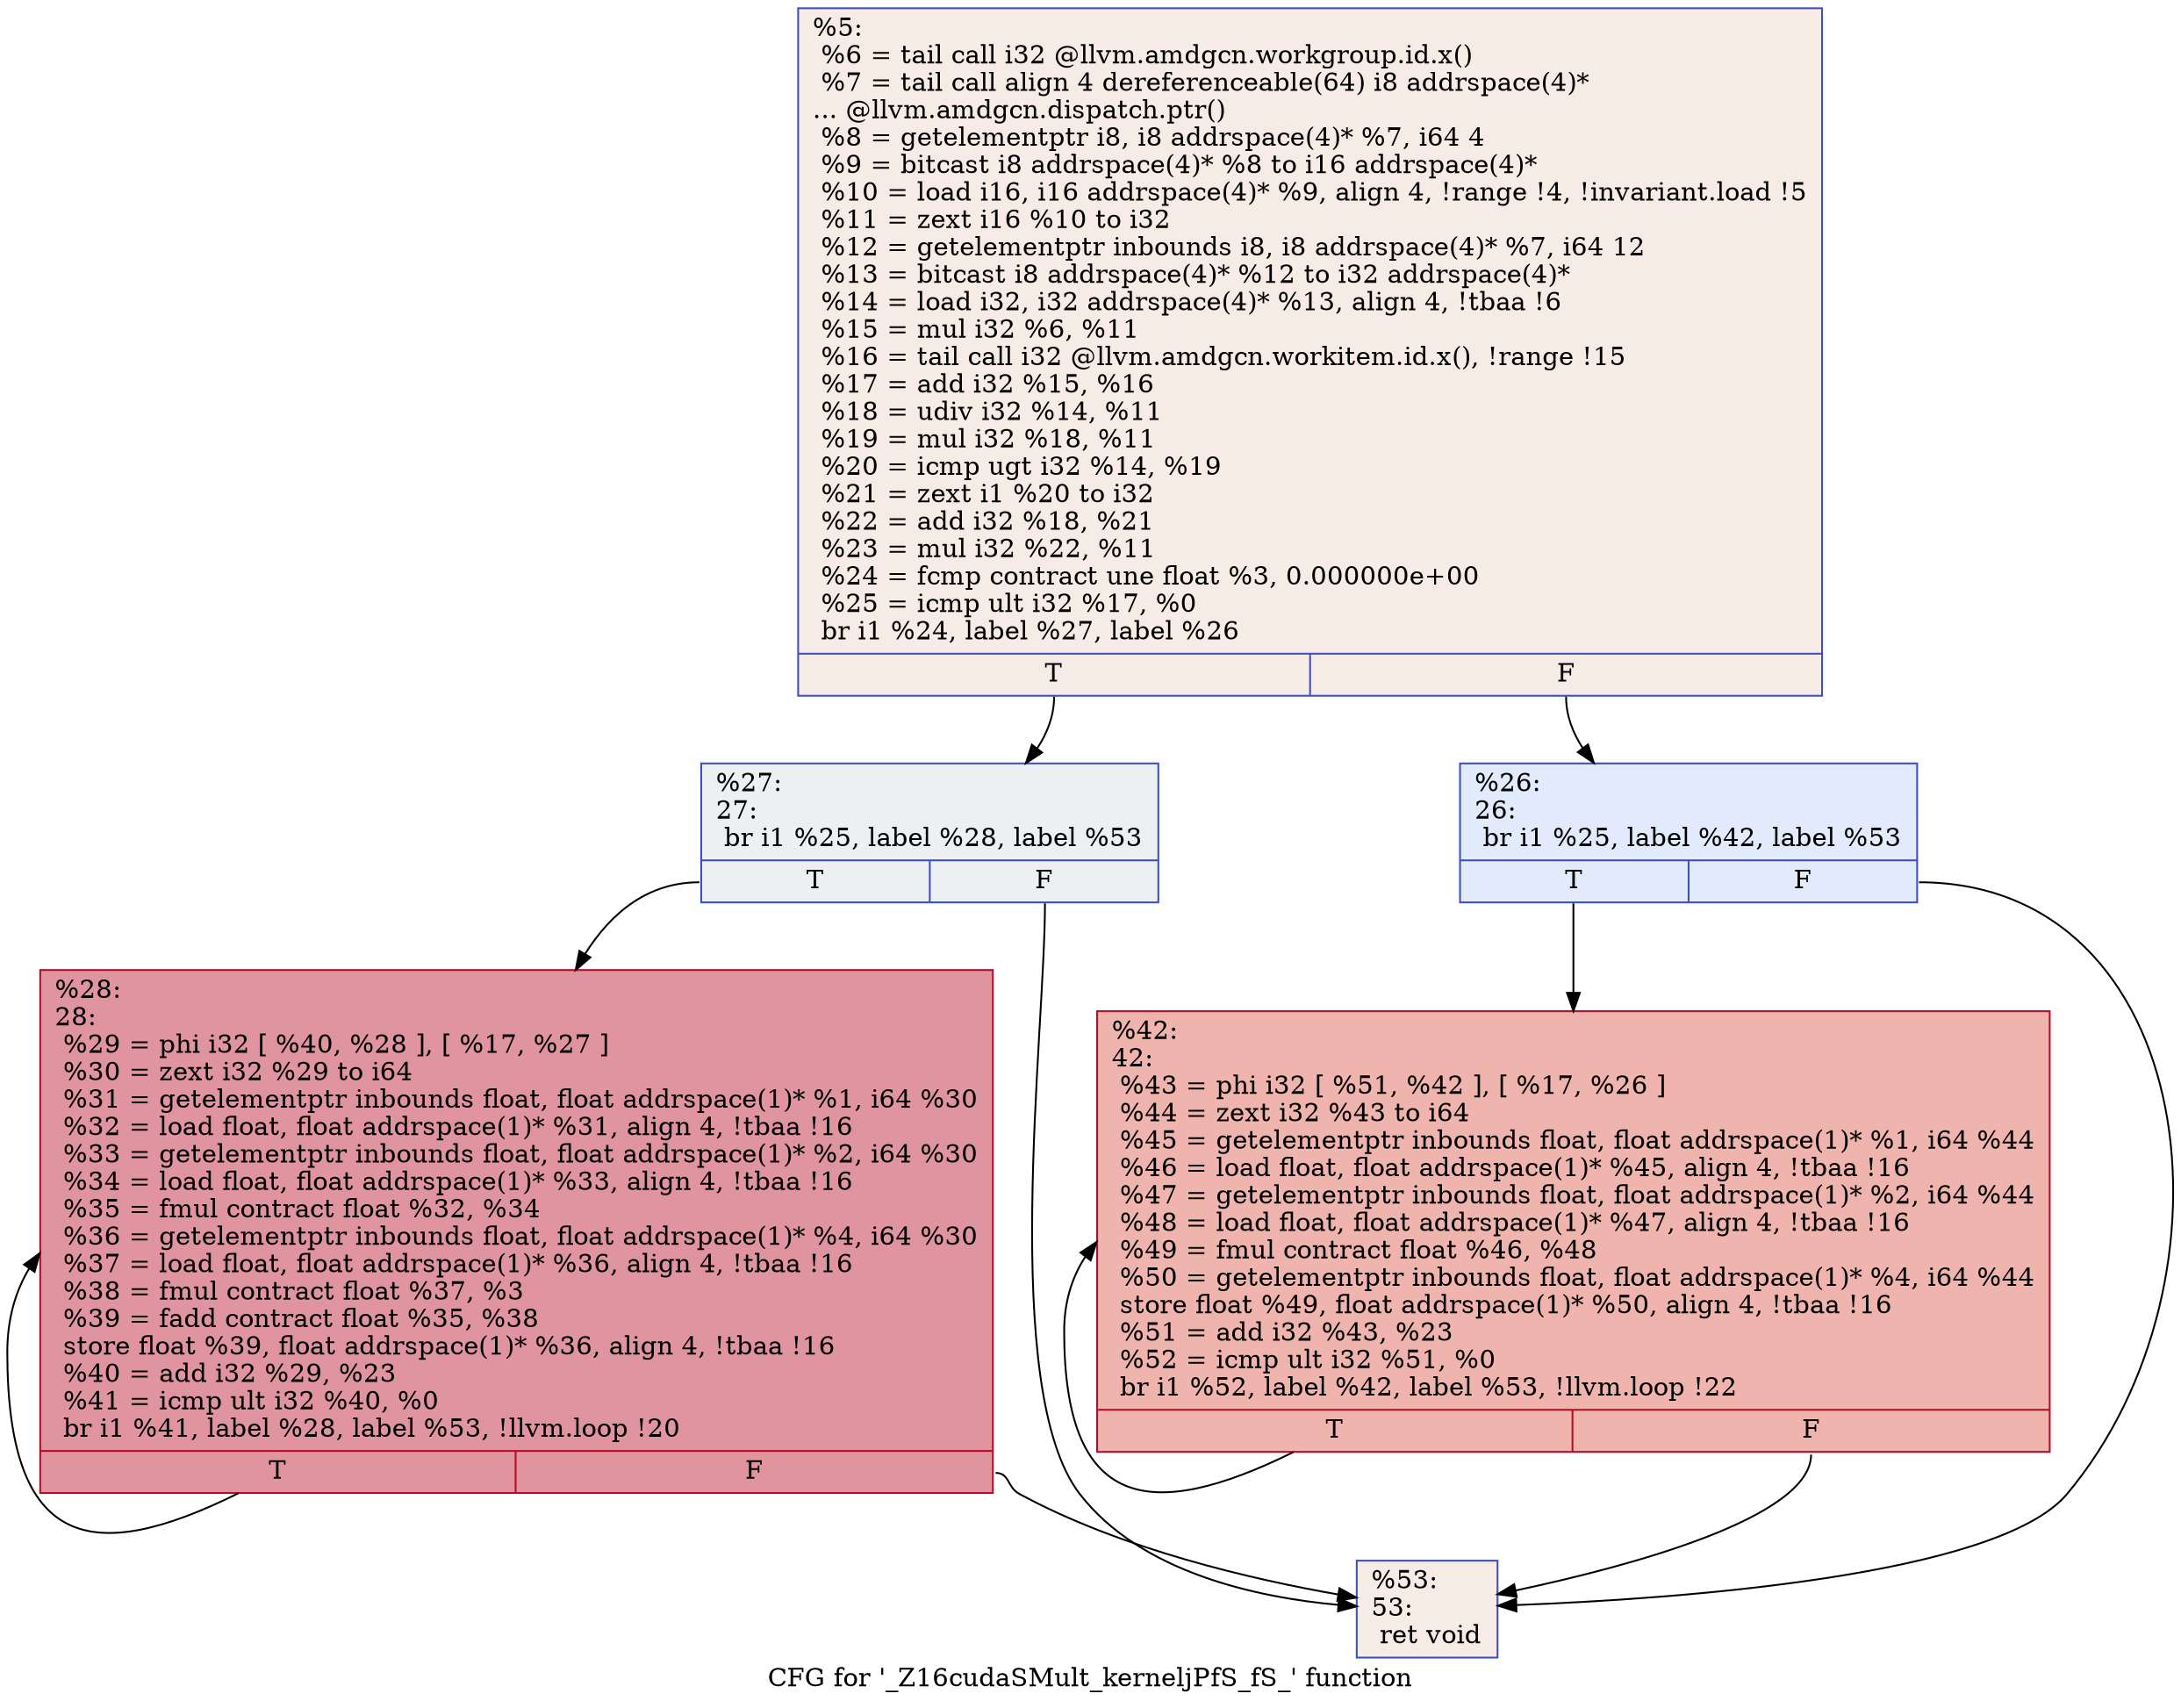 digraph "CFG for '_Z16cudaSMult_kerneljPfS_fS_' function" {
	label="CFG for '_Z16cudaSMult_kerneljPfS_fS_' function";

	Node0x495e990 [shape=record,color="#3d50c3ff", style=filled, fillcolor="#ecd3c570",label="{%5:\l  %6 = tail call i32 @llvm.amdgcn.workgroup.id.x()\l  %7 = tail call align 4 dereferenceable(64) i8 addrspace(4)*\l... @llvm.amdgcn.dispatch.ptr()\l  %8 = getelementptr i8, i8 addrspace(4)* %7, i64 4\l  %9 = bitcast i8 addrspace(4)* %8 to i16 addrspace(4)*\l  %10 = load i16, i16 addrspace(4)* %9, align 4, !range !4, !invariant.load !5\l  %11 = zext i16 %10 to i32\l  %12 = getelementptr inbounds i8, i8 addrspace(4)* %7, i64 12\l  %13 = bitcast i8 addrspace(4)* %12 to i32 addrspace(4)*\l  %14 = load i32, i32 addrspace(4)* %13, align 4, !tbaa !6\l  %15 = mul i32 %6, %11\l  %16 = tail call i32 @llvm.amdgcn.workitem.id.x(), !range !15\l  %17 = add i32 %15, %16\l  %18 = udiv i32 %14, %11\l  %19 = mul i32 %18, %11\l  %20 = icmp ugt i32 %14, %19\l  %21 = zext i1 %20 to i32\l  %22 = add i32 %18, %21\l  %23 = mul i32 %22, %11\l  %24 = fcmp contract une float %3, 0.000000e+00\l  %25 = icmp ult i32 %17, %0\l  br i1 %24, label %27, label %26\l|{<s0>T|<s1>F}}"];
	Node0x495e990:s0 -> Node0x49619e0;
	Node0x495e990:s1 -> Node0x4961a70;
	Node0x4961a70 [shape=record,color="#3d50c3ff", style=filled, fillcolor="#bbd1f870",label="{%26:\l26:                                               \l  br i1 %25, label %42, label %53\l|{<s0>T|<s1>F}}"];
	Node0x4961a70:s0 -> Node0x4961bb0;
	Node0x4961a70:s1 -> Node0x4961c00;
	Node0x49619e0 [shape=record,color="#3d50c3ff", style=filled, fillcolor="#d6dce470",label="{%27:\l27:                                               \l  br i1 %25, label %28, label %53\l|{<s0>T|<s1>F}}"];
	Node0x49619e0:s0 -> Node0x4961d40;
	Node0x49619e0:s1 -> Node0x4961c00;
	Node0x4961d40 [shape=record,color="#b70d28ff", style=filled, fillcolor="#b70d2870",label="{%28:\l28:                                               \l  %29 = phi i32 [ %40, %28 ], [ %17, %27 ]\l  %30 = zext i32 %29 to i64\l  %31 = getelementptr inbounds float, float addrspace(1)* %1, i64 %30\l  %32 = load float, float addrspace(1)* %31, align 4, !tbaa !16\l  %33 = getelementptr inbounds float, float addrspace(1)* %2, i64 %30\l  %34 = load float, float addrspace(1)* %33, align 4, !tbaa !16\l  %35 = fmul contract float %32, %34\l  %36 = getelementptr inbounds float, float addrspace(1)* %4, i64 %30\l  %37 = load float, float addrspace(1)* %36, align 4, !tbaa !16\l  %38 = fmul contract float %37, %3\l  %39 = fadd contract float %35, %38\l  store float %39, float addrspace(1)* %36, align 4, !tbaa !16\l  %40 = add i32 %29, %23\l  %41 = icmp ult i32 %40, %0\l  br i1 %41, label %28, label %53, !llvm.loop !20\l|{<s0>T|<s1>F}}"];
	Node0x4961d40:s0 -> Node0x4961d40;
	Node0x4961d40:s1 -> Node0x4961c00;
	Node0x4961bb0 [shape=record,color="#b70d28ff", style=filled, fillcolor="#d8564670",label="{%42:\l42:                                               \l  %43 = phi i32 [ %51, %42 ], [ %17, %26 ]\l  %44 = zext i32 %43 to i64\l  %45 = getelementptr inbounds float, float addrspace(1)* %1, i64 %44\l  %46 = load float, float addrspace(1)* %45, align 4, !tbaa !16\l  %47 = getelementptr inbounds float, float addrspace(1)* %2, i64 %44\l  %48 = load float, float addrspace(1)* %47, align 4, !tbaa !16\l  %49 = fmul contract float %46, %48\l  %50 = getelementptr inbounds float, float addrspace(1)* %4, i64 %44\l  store float %49, float addrspace(1)* %50, align 4, !tbaa !16\l  %51 = add i32 %43, %23\l  %52 = icmp ult i32 %51, %0\l  br i1 %52, label %42, label %53, !llvm.loop !22\l|{<s0>T|<s1>F}}"];
	Node0x4961bb0:s0 -> Node0x4961bb0;
	Node0x4961bb0:s1 -> Node0x4961c00;
	Node0x4961c00 [shape=record,color="#3d50c3ff", style=filled, fillcolor="#ecd3c570",label="{%53:\l53:                                               \l  ret void\l}"];
}
